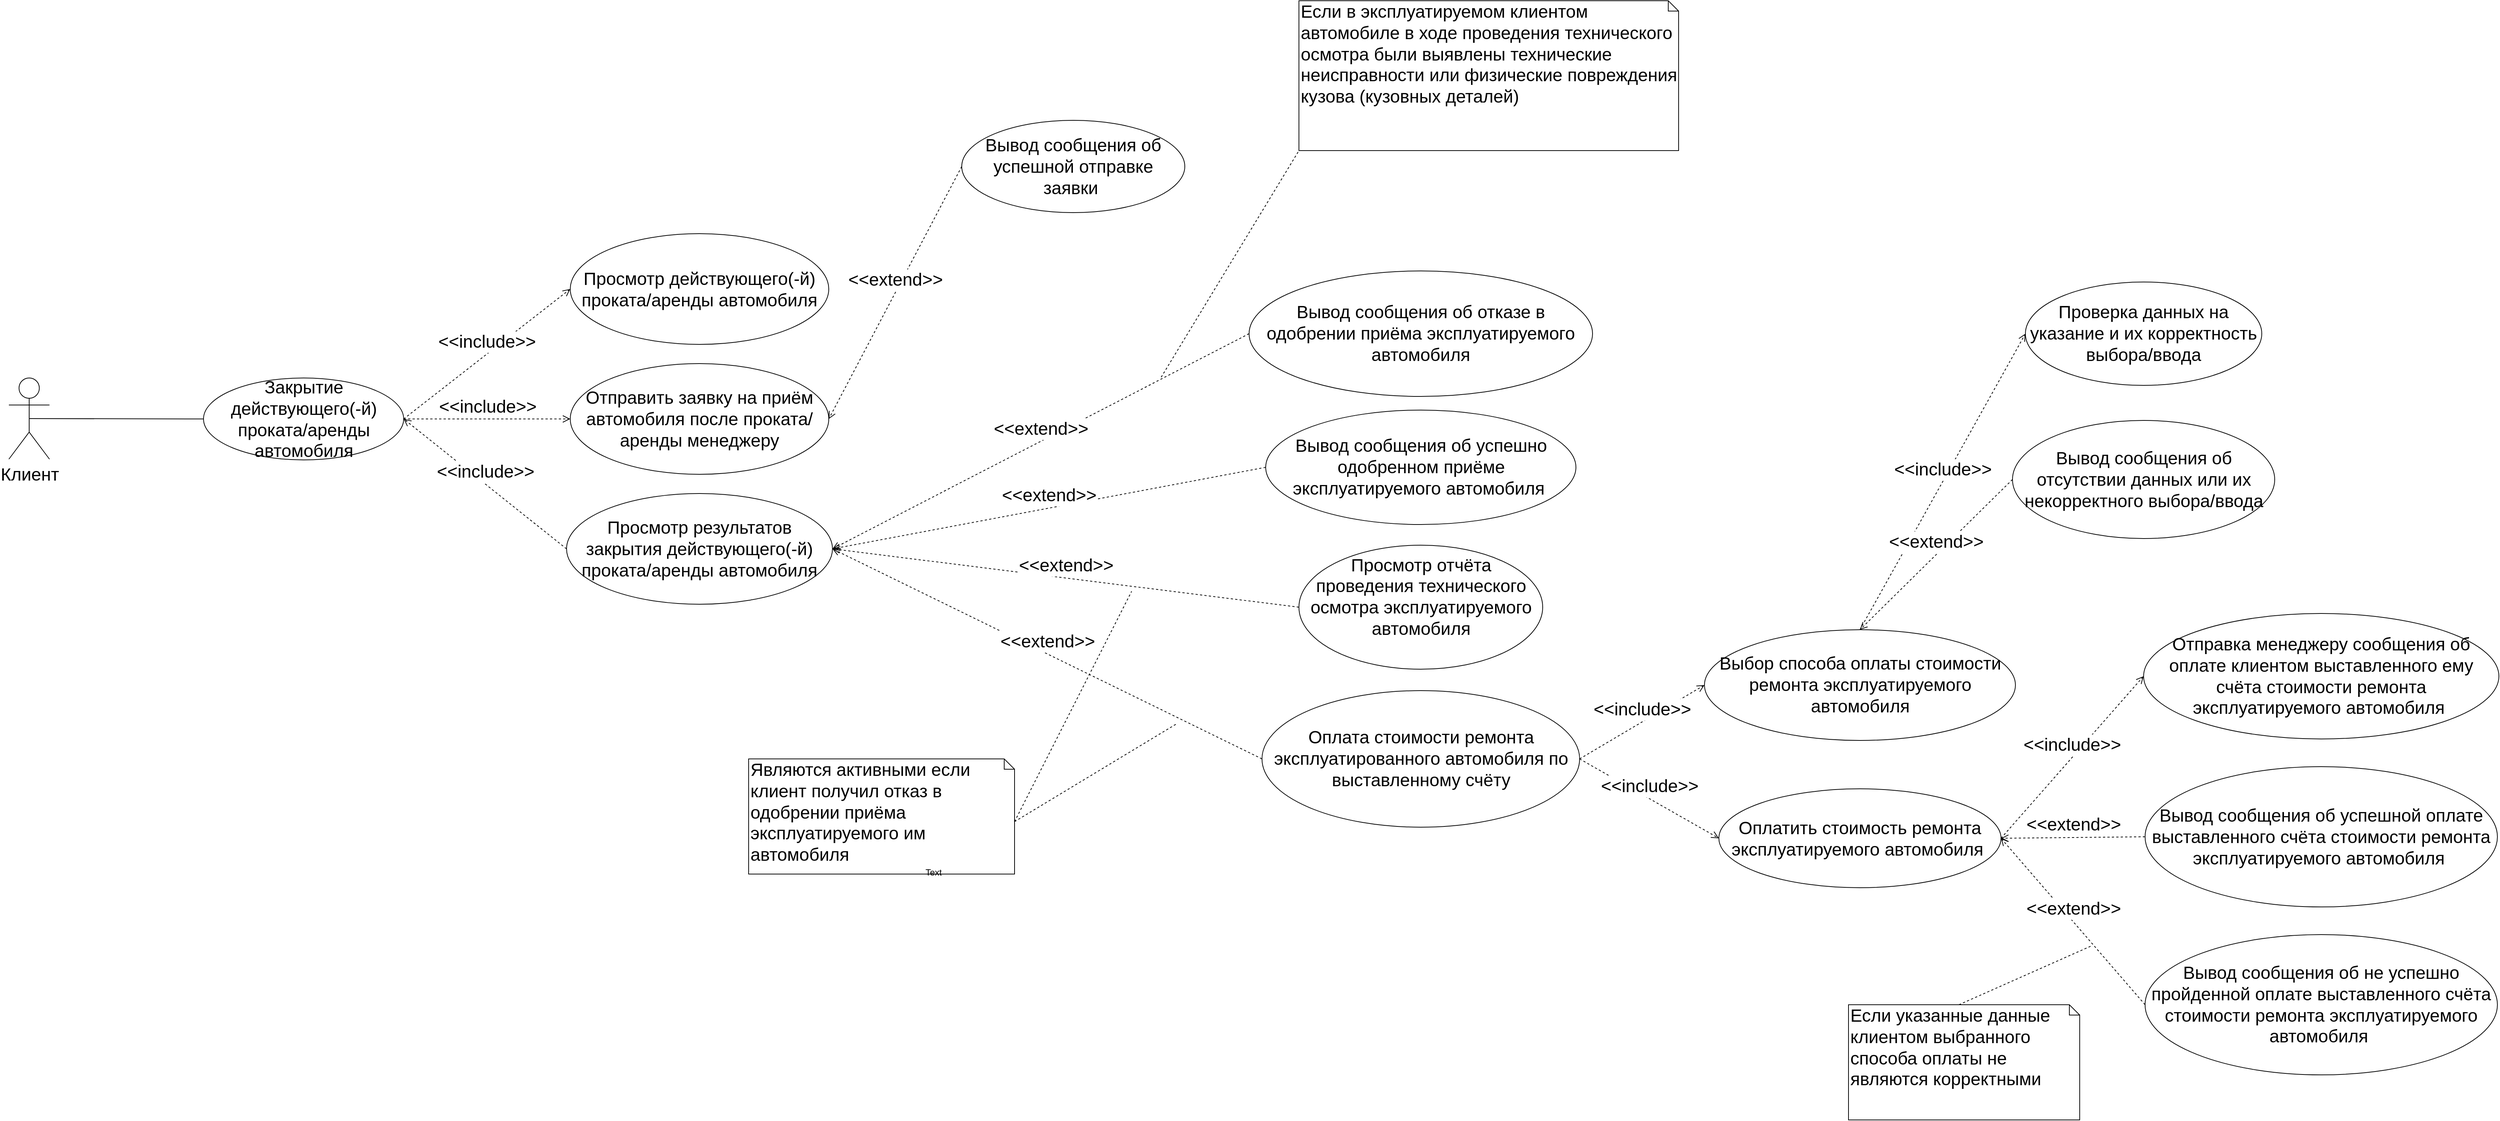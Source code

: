 <mxfile version="11.3.0" type="device" pages="1"><diagram id="t5CQ5FY8uEmR8xzvS9TF" name="Страница 1"><mxGraphModel dx="3620" dy="2769" grid="1" gridSize="10" guides="1" tooltips="1" connect="1" arrows="1" fold="1" page="1" pageScale="1" pageWidth="827" pageHeight="1169" math="0" shadow="0"><root><mxCell id="0"/><mxCell id="1" parent="0"/><mxCell id="N5wXUuzvc6gu7M_kD1lB-1" value="&lt;font style=&quot;font-size: 24px&quot;&gt;Клиент&lt;/font&gt;" style="shape=umlActor;verticalLabelPosition=bottom;labelBackgroundColor=#ffffff;verticalAlign=top;html=1;outlineConnect=0;" parent="1" vertex="1"><mxGeometry x="-440" y="181" width="55" height="110" as="geometry"/></mxCell><mxCell id="N5wXUuzvc6gu7M_kD1lB-6" value="&lt;font style=&quot;font-size: 24px&quot;&gt;Закрытие действующего(-й) проката/аренды автомобиля&lt;/font&gt;" style="ellipse;whiteSpace=wrap;html=1;" parent="1" vertex="1"><mxGeometry x="-176.5" y="181" width="271" height="111" as="geometry"/></mxCell><mxCell id="N5wXUuzvc6gu7M_kD1lB-8" value="" style="endArrow=none;html=1;entryX=0;entryY=0.5;entryDx=0;entryDy=0;exitX=0.5;exitY=0.5;exitDx=0;exitDy=0;exitPerimeter=0;" parent="1" source="N5wXUuzvc6gu7M_kD1lB-1" target="N5wXUuzvc6gu7M_kD1lB-6" edge="1"><mxGeometry width="50" height="50" relative="1" as="geometry"><mxPoint x="70" y="230" as="sourcePoint"/><mxPoint x="90" y="460" as="targetPoint"/></mxGeometry></mxCell><mxCell id="N5wXUuzvc6gu7M_kD1lB-33" value="&lt;font style=&quot;font-size: 24px&quot;&gt;Отправить заявку на приём автомобиля после проката/аренды менеджеру&lt;/font&gt;" style="ellipse;whiteSpace=wrap;html=1;" parent="1" vertex="1"><mxGeometry x="320" y="161.5" width="350" height="150" as="geometry"/></mxCell><mxCell id="N5wXUuzvc6gu7M_kD1lB-34" value="&lt;font style=&quot;font-size: 24px&quot;&gt;Вывод сообщения об успешной отправке заявки&amp;nbsp;&lt;/font&gt;" style="ellipse;whiteSpace=wrap;html=1;" parent="1" vertex="1"><mxGeometry x="850" y="-168" width="302" height="125" as="geometry"/></mxCell><mxCell id="N5wXUuzvc6gu7M_kD1lB-35" value="&lt;font style=&quot;font-size: 24px&quot;&gt;&amp;lt;&amp;lt;extend&amp;gt;&amp;gt;&lt;/font&gt;" style="html=1;verticalAlign=bottom;endArrow=open;dashed=1;endSize=8;exitX=0;exitY=0.5;exitDx=0;exitDy=0;entryX=1;entryY=0.5;entryDx=0;entryDy=0;" parent="1" source="N5wXUuzvc6gu7M_kD1lB-34" target="N5wXUuzvc6gu7M_kD1lB-33" edge="1"><mxGeometry relative="1" as="geometry"><mxPoint x="340" y="860.5" as="sourcePoint"/><mxPoint x="260" y="860.5" as="targetPoint"/></mxGeometry></mxCell><mxCell id="N5wXUuzvc6gu7M_kD1lB-37" value="&lt;font style=&quot;font-size: 24px&quot;&gt;&amp;lt;&amp;lt;include&amp;gt;&amp;gt;&lt;/font&gt;" style="html=1;verticalAlign=bottom;endArrow=open;dashed=1;endSize=8;exitX=1;exitY=0.5;exitDx=0;exitDy=0;entryX=0;entryY=0.5;entryDx=0;entryDy=0;" parent="1" source="N5wXUuzvc6gu7M_kD1lB-6" target="N5wXUuzvc6gu7M_kD1lB-33" edge="1"><mxGeometry relative="1" as="geometry"><mxPoint x="510" y="320" as="sourcePoint"/><mxPoint x="430" y="320" as="targetPoint"/></mxGeometry></mxCell><mxCell id="N5wXUuzvc6gu7M_kD1lB-38" value="&lt;font style=&quot;font-size: 24px&quot;&gt;Просмотр результатов закрытия действующего(-й) проката/аренды автомобиля&lt;/font&gt;" style="ellipse;whiteSpace=wrap;html=1;" parent="1" vertex="1"><mxGeometry x="315" y="337.5" width="360" height="150" as="geometry"/></mxCell><mxCell id="N5wXUuzvc6gu7M_kD1lB-39" value="&lt;font style=&quot;font-size: 24px&quot;&gt;&amp;lt;&amp;lt;include&amp;gt;&amp;gt;&lt;/font&gt;" style="html=1;verticalAlign=bottom;endArrow=open;dashed=1;endSize=8;entryX=1;entryY=0.5;entryDx=0;entryDy=0;exitX=0;exitY=0.5;exitDx=0;exitDy=0;" parent="1" source="N5wXUuzvc6gu7M_kD1lB-38" target="N5wXUuzvc6gu7M_kD1lB-6" edge="1"><mxGeometry relative="1" as="geometry"><mxPoint x="490" y="480" as="sourcePoint"/><mxPoint x="410" y="480" as="targetPoint"/></mxGeometry></mxCell><mxCell id="N5wXUuzvc6gu7M_kD1lB-40" value="&lt;font style=&quot;font-size: 24px&quot;&gt;Вывод сообщения об успешно одобренном приёме эксплуатируемого автомобиля&amp;nbsp;&lt;/font&gt;" style="ellipse;whiteSpace=wrap;html=1;" parent="1" vertex="1"><mxGeometry x="1261.5" y="224.5" width="420" height="155" as="geometry"/></mxCell><mxCell id="N5wXUuzvc6gu7M_kD1lB-41" value="&lt;font style=&quot;font-size: 24px&quot;&gt;&amp;lt;&amp;lt;extend&amp;gt;&amp;gt;&lt;/font&gt;" style="html=1;verticalAlign=bottom;endArrow=open;dashed=1;endSize=8;exitX=0;exitY=0.5;exitDx=0;exitDy=0;entryX=1;entryY=0.5;entryDx=0;entryDy=0;" parent="1" source="N5wXUuzvc6gu7M_kD1lB-40" target="N5wXUuzvc6gu7M_kD1lB-38" edge="1"><mxGeometry relative="1" as="geometry"><mxPoint x="520" y="1040.5" as="sourcePoint"/><mxPoint x="690" y="947.5" as="targetPoint"/></mxGeometry></mxCell><mxCell id="N5wXUuzvc6gu7M_kD1lB-42" value="&lt;font style=&quot;font-size: 24px&quot;&gt;Вывод сообщения об отказе в одобрении приёма эксплуатируемого автомобиля&lt;/font&gt;" style="ellipse;whiteSpace=wrap;html=1;" parent="1" vertex="1"><mxGeometry x="1239" y="36" width="465" height="170" as="geometry"/></mxCell><mxCell id="N5wXUuzvc6gu7M_kD1lB-43" value="&lt;font style=&quot;font-size: 24px&quot;&gt;&amp;lt;&amp;lt;extend&amp;gt;&amp;gt;&lt;/font&gt;" style="html=1;verticalAlign=bottom;endArrow=open;dashed=1;endSize=8;exitX=0;exitY=0.5;exitDx=0;exitDy=0;entryX=1;entryY=0.5;entryDx=0;entryDy=0;" parent="1" source="N5wXUuzvc6gu7M_kD1lB-42" target="N5wXUuzvc6gu7M_kD1lB-38" edge="1"><mxGeometry relative="1" as="geometry"><mxPoint x="610" y="850.5" as="sourcePoint"/><mxPoint x="530" y="850.5" as="targetPoint"/></mxGeometry></mxCell><mxCell id="N5wXUuzvc6gu7M_kD1lB-44" value="&lt;font style=&quot;font-size: 24px&quot;&gt;Просмотр отчёта проведения технического осмотра эксплуатируемого автомобиля&lt;br&gt;&amp;nbsp;&lt;/font&gt;" style="ellipse;whiteSpace=wrap;html=1;" parent="1" vertex="1"><mxGeometry x="1306.5" y="407.5" width="330" height="168" as="geometry"/></mxCell><mxCell id="N5wXUuzvc6gu7M_kD1lB-45" value="&lt;font style=&quot;font-size: 24px&quot;&gt;Оплата стоимости ремонта эксплуатированного автомобиля по выставленному счёту&lt;/font&gt;" style="ellipse;whiteSpace=wrap;html=1;" parent="1" vertex="1"><mxGeometry x="1256.5" y="604.5" width="430" height="185" as="geometry"/></mxCell><mxCell id="N5wXUuzvc6gu7M_kD1lB-46" value="&lt;font style=&quot;font-size: 24px&quot;&gt;Отправка менеджеру сообщения об оплате клиентом выставленного ему счёта стоимости ремонта эксплуатируемого автомобиля&amp;nbsp;&lt;/font&gt;" style="ellipse;whiteSpace=wrap;html=1;" parent="1" vertex="1"><mxGeometry x="2450" y="500" width="481" height="170" as="geometry"/></mxCell><mxCell id="N5wXUuzvc6gu7M_kD1lB-47" value="&lt;font style=&quot;font-size: 24px&quot;&gt;&amp;lt;&amp;lt;include&amp;gt;&amp;gt;&lt;/font&gt;" style="html=1;verticalAlign=bottom;endArrow=open;dashed=1;endSize=8;entryX=0;entryY=0.5;entryDx=0;entryDy=0;exitX=1;exitY=0.5;exitDx=0;exitDy=0;" parent="1" source="N5wXUuzvc6gu7M_kD1lB-80" target="N5wXUuzvc6gu7M_kD1lB-46" edge="1"><mxGeometry relative="1" as="geometry"><mxPoint x="2140" y="1669" as="sourcePoint"/><mxPoint x="1840" y="1562.5" as="targetPoint"/></mxGeometry></mxCell><mxCell id="N5wXUuzvc6gu7M_kD1lB-48" value="&lt;font style=&quot;font-size: 24px&quot;&gt;Вывод сообщения об успешной оплате выставленного счёта стоимости ремонта эксплуатируемого автомобиля&amp;nbsp;&lt;/font&gt;" style="ellipse;whiteSpace=wrap;html=1;" parent="1" vertex="1"><mxGeometry x="2452" y="707.5" width="477" height="190" as="geometry"/></mxCell><mxCell id="N5wXUuzvc6gu7M_kD1lB-49" value="&lt;font style=&quot;font-size: 24px&quot;&gt;&amp;lt;&amp;lt;extend&amp;gt;&amp;gt;&lt;/font&gt;" style="html=1;verticalAlign=bottom;endArrow=open;dashed=1;endSize=8;exitX=0;exitY=0.5;exitDx=0;exitDy=0;entryX=1;entryY=0.5;entryDx=0;entryDy=0;" parent="1" source="N5wXUuzvc6gu7M_kD1lB-48" target="N5wXUuzvc6gu7M_kD1lB-80" edge="1"><mxGeometry relative="1" as="geometry"><mxPoint x="1750" y="1652.5" as="sourcePoint"/><mxPoint x="2130" y="1779" as="targetPoint"/></mxGeometry></mxCell><mxCell id="N5wXUuzvc6gu7M_kD1lB-56" value="&lt;font style=&quot;font-size: 24px&quot;&gt;&amp;lt;&amp;lt;extend&amp;gt;&amp;gt;&lt;/font&gt;" style="html=1;verticalAlign=bottom;endArrow=open;dashed=1;endSize=8;entryX=1;entryY=0.5;entryDx=0;entryDy=0;exitX=0;exitY=0.5;exitDx=0;exitDy=0;" parent="1" source="N5wXUuzvc6gu7M_kD1lB-44" target="N5wXUuzvc6gu7M_kD1lB-38" edge="1"><mxGeometry relative="1" as="geometry"><mxPoint x="580" y="920.5" as="sourcePoint"/><mxPoint x="500" y="920.5" as="targetPoint"/></mxGeometry></mxCell><mxCell id="N5wXUuzvc6gu7M_kD1lB-57" value="&lt;font style=&quot;font-size: 24px&quot;&gt;&amp;lt;&amp;lt;extend&amp;gt;&amp;gt;&lt;/font&gt;" style="html=1;verticalAlign=bottom;endArrow=open;dashed=1;endSize=8;exitX=0;exitY=0.5;exitDx=0;exitDy=0;entryX=1;entryY=0.5;entryDx=0;entryDy=0;" parent="1" source="N5wXUuzvc6gu7M_kD1lB-45" target="N5wXUuzvc6gu7M_kD1lB-38" edge="1"><mxGeometry relative="1" as="geometry"><mxPoint x="560" y="950.5" as="sourcePoint"/><mxPoint x="480" y="950.5" as="targetPoint"/></mxGeometry></mxCell><mxCell id="N5wXUuzvc6gu7M_kD1lB-58" value="&lt;font style=&quot;font-size: 24px&quot;&gt;Являются активными если клиент получил отказ в одобрении приёма эксплуатируемого им автомобиля&lt;/font&gt;" style="shape=note;whiteSpace=wrap;html=1;size=14;verticalAlign=top;align=left;spacingTop=-6;" parent="1" vertex="1"><mxGeometry x="561.5" y="697" width="360" height="156" as="geometry"/></mxCell><mxCell id="N5wXUuzvc6gu7M_kD1lB-59" value="" style="endArrow=none;dashed=1;html=1;exitX=0;exitY=0;exitDx=360;exitDy=85;exitPerimeter=0;" parent="1" source="N5wXUuzvc6gu7M_kD1lB-58" edge="1"><mxGeometry width="50" height="50" relative="1" as="geometry"><mxPoint x="440" y="1090.5" as="sourcePoint"/><mxPoint x="1080" y="470" as="targetPoint"/></mxGeometry></mxCell><mxCell id="N5wXUuzvc6gu7M_kD1lB-60" value="" style="endArrow=none;dashed=1;html=1;exitX=0;exitY=0;exitDx=360;exitDy=85;exitPerimeter=0;" parent="1" source="N5wXUuzvc6gu7M_kD1lB-58" edge="1"><mxGeometry width="50" height="50" relative="1" as="geometry"><mxPoint x="470" y="1080.5" as="sourcePoint"/><mxPoint x="1140" y="650" as="targetPoint"/></mxGeometry></mxCell><mxCell id="N5wXUuzvc6gu7M_kD1lB-79" value="&lt;font style=&quot;font-size: 24px&quot;&gt;Выбор способа оплаты стоимости ремонта эксплуатируемого автомобиля&lt;/font&gt;" style="ellipse;whiteSpace=wrap;html=1;" parent="1" vertex="1"><mxGeometry x="1855.5" y="522" width="421" height="150" as="geometry"/></mxCell><mxCell id="N5wXUuzvc6gu7M_kD1lB-80" value="&lt;font style=&quot;font-size: 24px&quot;&gt;Оплатить стоимость ремонта эксплуатируемого автомобиля&amp;nbsp;&lt;/font&gt;" style="ellipse;whiteSpace=wrap;html=1;" parent="1" vertex="1"><mxGeometry x="1875" y="737.5" width="382" height="134" as="geometry"/></mxCell><mxCell id="N5wXUuzvc6gu7M_kD1lB-81" value="&lt;font style=&quot;font-size: 24px&quot;&gt;&amp;lt;&amp;lt;include&amp;gt;&amp;gt;&lt;/font&gt;" style="html=1;verticalAlign=bottom;endArrow=open;dashed=1;endSize=8;entryX=0;entryY=0.5;entryDx=0;entryDy=0;exitX=1;exitY=0.5;exitDx=0;exitDy=0;" parent="1" source="N5wXUuzvc6gu7M_kD1lB-45" target="N5wXUuzvc6gu7M_kD1lB-79" edge="1"><mxGeometry relative="1" as="geometry"><mxPoint x="1010" y="1520" as="sourcePoint"/><mxPoint x="930" y="1520" as="targetPoint"/></mxGeometry></mxCell><mxCell id="N5wXUuzvc6gu7M_kD1lB-82" value="&lt;font style=&quot;font-size: 24px&quot;&gt;&amp;lt;&amp;lt;include&amp;gt;&amp;gt;&lt;/font&gt;" style="html=1;verticalAlign=bottom;endArrow=open;dashed=1;endSize=8;entryX=0;entryY=0.5;entryDx=0;entryDy=0;exitX=1;exitY=0.5;exitDx=0;exitDy=0;" parent="1" source="N5wXUuzvc6gu7M_kD1lB-45" target="N5wXUuzvc6gu7M_kD1lB-80" edge="1"><mxGeometry relative="1" as="geometry"><mxPoint x="1310" y="1450" as="sourcePoint"/><mxPoint x="1230" y="1450" as="targetPoint"/></mxGeometry></mxCell><mxCell id="N5wXUuzvc6gu7M_kD1lB-83" value="&lt;font style=&quot;font-size: 24px&quot;&gt;Проверка данных на указание и их корректность выбора/ввода&lt;/font&gt;" style="ellipse;whiteSpace=wrap;html=1;" parent="1" vertex="1"><mxGeometry x="2290" y="51" width="320" height="140" as="geometry"/></mxCell><mxCell id="N5wXUuzvc6gu7M_kD1lB-84" value="&lt;font style=&quot;font-size: 24px&quot;&gt;Вывод сообщения об отсутствии данных или их некорректного выбора/ввода&lt;/font&gt;" style="ellipse;whiteSpace=wrap;html=1;" parent="1" vertex="1"><mxGeometry x="2272.5" y="238.5" width="355" height="160" as="geometry"/></mxCell><mxCell id="N5wXUuzvc6gu7M_kD1lB-85" value="&lt;span style=&quot;font-size: 24px&quot;&gt;&amp;lt;&amp;lt;include&amp;gt;&amp;gt;&lt;/span&gt;" style="html=1;verticalAlign=bottom;endArrow=open;dashed=1;endSize=8;exitX=0.5;exitY=0;exitDx=0;exitDy=0;entryX=0;entryY=0.5;entryDx=0;entryDy=0;" parent="1" source="N5wXUuzvc6gu7M_kD1lB-79" target="N5wXUuzvc6gu7M_kD1lB-83" edge="1"><mxGeometry relative="1" as="geometry"><mxPoint x="1700" y="1059" as="sourcePoint"/><mxPoint x="1620" y="1059" as="targetPoint"/></mxGeometry></mxCell><mxCell id="N5wXUuzvc6gu7M_kD1lB-86" value="&lt;span style=&quot;font-size: 24px&quot;&gt;&amp;lt;&amp;lt;extend&amp;gt;&amp;gt;&lt;/span&gt;" style="html=1;verticalAlign=bottom;endArrow=open;dashed=1;endSize=8;exitX=0;exitY=0.5;exitDx=0;exitDy=0;entryX=0.5;entryY=0;entryDx=0;entryDy=0;" parent="1" source="N5wXUuzvc6gu7M_kD1lB-84" target="N5wXUuzvc6gu7M_kD1lB-79" edge="1"><mxGeometry relative="1" as="geometry"><mxPoint x="2040" y="1329" as="sourcePoint"/><mxPoint x="1960" y="1329" as="targetPoint"/></mxGeometry></mxCell><mxCell id="N5wXUuzvc6gu7M_kD1lB-87" value="&lt;font style=&quot;font-size: 24px&quot;&gt;Вывод сообщения об не успешно пройденной оплате выставленного счёта стоимости ремонта эксплуатируемого автомобиля&amp;nbsp;&lt;/font&gt;" style="ellipse;whiteSpace=wrap;html=1;" parent="1" vertex="1"><mxGeometry x="2452" y="935" width="477" height="190" as="geometry"/></mxCell><mxCell id="N5wXUuzvc6gu7M_kD1lB-88" value="&lt;span style=&quot;font-size: 24px&quot;&gt;Если указанные данные клиентом выбранного способа оплаты не являются корректными&lt;/span&gt;" style="shape=note;whiteSpace=wrap;html=1;size=14;verticalAlign=top;align=left;spacingTop=-6;" parent="1" vertex="1"><mxGeometry x="2050.5" y="1030" width="313" height="156" as="geometry"/></mxCell><mxCell id="N5wXUuzvc6gu7M_kD1lB-96" value="&lt;span style=&quot;font-size: 24px&quot;&gt;Если в эксплуатируемом клиентом автомобиле в ходе проведения технического осмотра были выявлены технические неисправности или физические повреждения кузова (кузовных деталей)&lt;/span&gt;" style="shape=note;whiteSpace=wrap;html=1;size=14;verticalAlign=top;align=left;spacingTop=-6;" parent="1" vertex="1"><mxGeometry x="1306.5" y="-330" width="514" height="203" as="geometry"/></mxCell><mxCell id="N5wXUuzvc6gu7M_kD1lB-97" value="" style="endArrow=none;dashed=1;html=1;entryX=0;entryY=1;entryDx=0;entryDy=0;entryPerimeter=0;" parent="1" target="N5wXUuzvc6gu7M_kD1lB-96" edge="1"><mxGeometry width="50" height="50" relative="1" as="geometry"><mxPoint x="1120" y="180" as="sourcePoint"/><mxPoint x="1520" y="1120" as="targetPoint"/></mxGeometry></mxCell><mxCell id="N5wXUuzvc6gu7M_kD1lB-105" value="&lt;font style=&quot;font-size: 24px&quot;&gt;&amp;lt;&amp;lt;extend&amp;gt;&amp;gt;&lt;/font&gt;" style="html=1;verticalAlign=bottom;endArrow=open;dashed=1;endSize=8;entryX=1;entryY=0.5;entryDx=0;entryDy=0;exitX=0;exitY=0.5;exitDx=0;exitDy=0;" parent="1" source="N5wXUuzvc6gu7M_kD1lB-87" target="N5wXUuzvc6gu7M_kD1lB-80" edge="1"><mxGeometry relative="1" as="geometry"><mxPoint x="2130" y="870" as="sourcePoint"/><mxPoint x="2050" y="870" as="targetPoint"/></mxGeometry></mxCell><mxCell id="N5wXUuzvc6gu7M_kD1lB-106" value="" style="endArrow=none;dashed=1;html=1;exitX=0;exitY=0;exitDx=149.5;exitDy=0;exitPerimeter=0;" parent="1" source="N5wXUuzvc6gu7M_kD1lB-88" edge="1"><mxGeometry width="50" height="50" relative="1" as="geometry"><mxPoint x="2060" y="880" as="sourcePoint"/><mxPoint x="2380" y="950" as="targetPoint"/></mxGeometry></mxCell><mxCell id="Rni3f0CDjCakU5UHEugH-1" value="&lt;span style=&quot;font-size: 24px ; white-space: normal&quot;&gt;Просмотр действующего(-й) проката/аренды автомобиля&lt;/span&gt;" style="ellipse;whiteSpace=wrap;html=1;" parent="1" vertex="1"><mxGeometry x="320" y="-14.5" width="350" height="150" as="geometry"/></mxCell><mxCell id="Rni3f0CDjCakU5UHEugH-2" value="&lt;font style=&quot;font-size: 24px&quot;&gt;&amp;lt;&amp;lt;include&amp;gt;&amp;gt;&lt;/font&gt;" style="html=1;verticalAlign=bottom;endArrow=open;dashed=1;endSize=8;exitX=1;exitY=0.5;exitDx=0;exitDy=0;entryX=0;entryY=0.5;entryDx=0;entryDy=0;" parent="1" source="N5wXUuzvc6gu7M_kD1lB-6" target="Rni3f0CDjCakU5UHEugH-1" edge="1"><mxGeometry relative="1" as="geometry"><mxPoint x="94.5" y="-14.5" as="sourcePoint"/><mxPoint x="320" y="-103" as="targetPoint"/></mxGeometry></mxCell><mxCell id="Rni3f0CDjCakU5UHEugH-4" value="Text" style="text;html=1;resizable=0;points=[];autosize=1;align=left;verticalAlign=top;spacingTop=-4;" parent="1" vertex="1"><mxGeometry x="799" y="841" width="40" height="20" as="geometry"/></mxCell></root></mxGraphModel></diagram></mxfile>